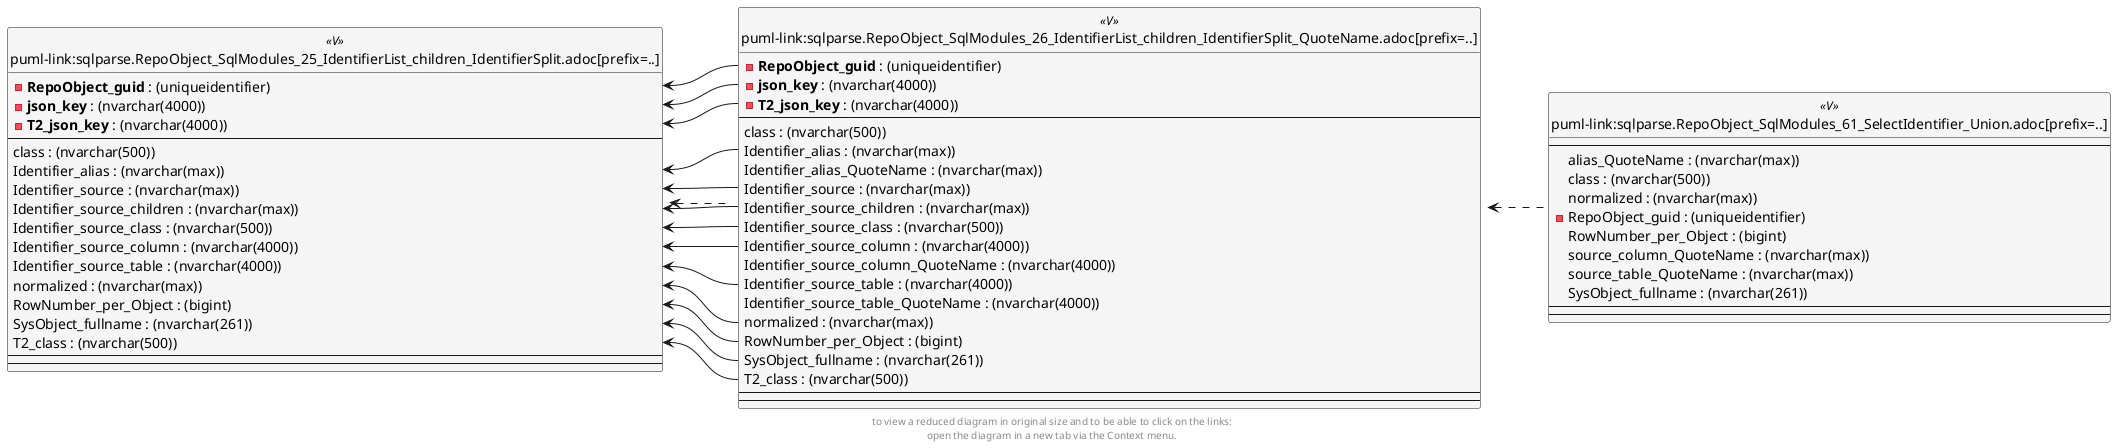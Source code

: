 @startuml
left to right direction
'top to bottom direction
hide circle
'avoide "." issues:
set namespaceSeparator none


skinparam class {
  BackgroundColor White
  BackgroundColor<<FN>> Yellow
  BackgroundColor<<FS>> Yellow
  BackgroundColor<<FT>> LightGray
  BackgroundColor<<IF>> Yellow
  BackgroundColor<<IS>> Yellow
  BackgroundColor<<P>> Aqua
  BackgroundColor<<PC>> Aqua
  BackgroundColor<<SN>> Yellow
  BackgroundColor<<SO>> SlateBlue
  BackgroundColor<<TF>> LightGray
  BackgroundColor<<TR>> Tomato
  BackgroundColor<<U>> White
  BackgroundColor<<V>> WhiteSmoke
  BackgroundColor<<X>> Aqua
}


entity "puml-link:sqlparse.RepoObject_SqlModules_25_IdentifierList_children_IdentifierSplit.adoc[prefix=..]" as sqlparse.RepoObject_SqlModules_25_IdentifierList_children_IdentifierSplit << V >> {
  - **RepoObject_guid** : (uniqueidentifier)
  - **json_key** : (nvarchar(4000))
  - **T2_json_key** : (nvarchar(4000))
  --
  class : (nvarchar(500))
  Identifier_alias : (nvarchar(max))
  Identifier_source : (nvarchar(max))
  Identifier_source_children : (nvarchar(max))
  Identifier_source_class : (nvarchar(500))
  Identifier_source_column : (nvarchar(4000))
  Identifier_source_table : (nvarchar(4000))
  normalized : (nvarchar(max))
  RowNumber_per_Object : (bigint)
  SysObject_fullname : (nvarchar(261))
  T2_class : (nvarchar(500))
  --
  --
}

entity "puml-link:sqlparse.RepoObject_SqlModules_26_IdentifierList_children_IdentifierSplit_QuoteName.adoc[prefix=..]" as sqlparse.RepoObject_SqlModules_26_IdentifierList_children_IdentifierSplit_QuoteName << V >> {
  - **RepoObject_guid** : (uniqueidentifier)
  - **json_key** : (nvarchar(4000))
  - **T2_json_key** : (nvarchar(4000))
  --
  class : (nvarchar(500))
  Identifier_alias : (nvarchar(max))
  Identifier_alias_QuoteName : (nvarchar(max))
  Identifier_source : (nvarchar(max))
  Identifier_source_children : (nvarchar(max))
  Identifier_source_class : (nvarchar(500))
  Identifier_source_column : (nvarchar(4000))
  Identifier_source_column_QuoteName : (nvarchar(4000))
  Identifier_source_table : (nvarchar(4000))
  Identifier_source_table_QuoteName : (nvarchar(4000))
  normalized : (nvarchar(max))
  RowNumber_per_Object : (bigint)
  SysObject_fullname : (nvarchar(261))
  T2_class : (nvarchar(500))
  --
  --
}

entity "puml-link:sqlparse.RepoObject_SqlModules_61_SelectIdentifier_Union.adoc[prefix=..]" as sqlparse.RepoObject_SqlModules_61_SelectIdentifier_Union << V >> {
  --
  alias_QuoteName : (nvarchar(max))
  class : (nvarchar(500))
  normalized : (nvarchar(max))
  - RepoObject_guid : (uniqueidentifier)
  RowNumber_per_Object : (bigint)
  source_column_QuoteName : (nvarchar(max))
  source_table_QuoteName : (nvarchar(max))
  SysObject_fullname : (nvarchar(261))
  --
  --
}

sqlparse.RepoObject_SqlModules_25_IdentifierList_children_IdentifierSplit <.. sqlparse.RepoObject_SqlModules_26_IdentifierList_children_IdentifierSplit_QuoteName
sqlparse.RepoObject_SqlModules_26_IdentifierList_children_IdentifierSplit_QuoteName <.. sqlparse.RepoObject_SqlModules_61_SelectIdentifier_Union
sqlparse.RepoObject_SqlModules_25_IdentifierList_children_IdentifierSplit::Identifier_alias <-- sqlparse.RepoObject_SqlModules_26_IdentifierList_children_IdentifierSplit_QuoteName::Identifier_alias
sqlparse.RepoObject_SqlModules_25_IdentifierList_children_IdentifierSplit::Identifier_source <-- sqlparse.RepoObject_SqlModules_26_IdentifierList_children_IdentifierSplit_QuoteName::Identifier_source
sqlparse.RepoObject_SqlModules_25_IdentifierList_children_IdentifierSplit::Identifier_source_children <-- sqlparse.RepoObject_SqlModules_26_IdentifierList_children_IdentifierSplit_QuoteName::Identifier_source_children
sqlparse.RepoObject_SqlModules_25_IdentifierList_children_IdentifierSplit::Identifier_source_class <-- sqlparse.RepoObject_SqlModules_26_IdentifierList_children_IdentifierSplit_QuoteName::Identifier_source_class
sqlparse.RepoObject_SqlModules_25_IdentifierList_children_IdentifierSplit::Identifier_source_column <-- sqlparse.RepoObject_SqlModules_26_IdentifierList_children_IdentifierSplit_QuoteName::Identifier_source_column
sqlparse.RepoObject_SqlModules_25_IdentifierList_children_IdentifierSplit::Identifier_source_table <-- sqlparse.RepoObject_SqlModules_26_IdentifierList_children_IdentifierSplit_QuoteName::Identifier_source_table
sqlparse.RepoObject_SqlModules_25_IdentifierList_children_IdentifierSplit::json_key <-- sqlparse.RepoObject_SqlModules_26_IdentifierList_children_IdentifierSplit_QuoteName::json_key
sqlparse.RepoObject_SqlModules_25_IdentifierList_children_IdentifierSplit::normalized <-- sqlparse.RepoObject_SqlModules_26_IdentifierList_children_IdentifierSplit_QuoteName::normalized
sqlparse.RepoObject_SqlModules_25_IdentifierList_children_IdentifierSplit::RepoObject_guid <-- sqlparse.RepoObject_SqlModules_26_IdentifierList_children_IdentifierSplit_QuoteName::RepoObject_guid
sqlparse.RepoObject_SqlModules_25_IdentifierList_children_IdentifierSplit::RowNumber_per_Object <-- sqlparse.RepoObject_SqlModules_26_IdentifierList_children_IdentifierSplit_QuoteName::RowNumber_per_Object
sqlparse.RepoObject_SqlModules_25_IdentifierList_children_IdentifierSplit::SysObject_fullname <-- sqlparse.RepoObject_SqlModules_26_IdentifierList_children_IdentifierSplit_QuoteName::SysObject_fullname
sqlparse.RepoObject_SqlModules_25_IdentifierList_children_IdentifierSplit::T2_class <-- sqlparse.RepoObject_SqlModules_26_IdentifierList_children_IdentifierSplit_QuoteName::T2_class
sqlparse.RepoObject_SqlModules_25_IdentifierList_children_IdentifierSplit::T2_json_key <-- sqlparse.RepoObject_SqlModules_26_IdentifierList_children_IdentifierSplit_QuoteName::T2_json_key
footer
to view a reduced diagram in original size and to be able to click on the links:
open the diagram in a new tab via the Context menu.
end footer

@enduml


